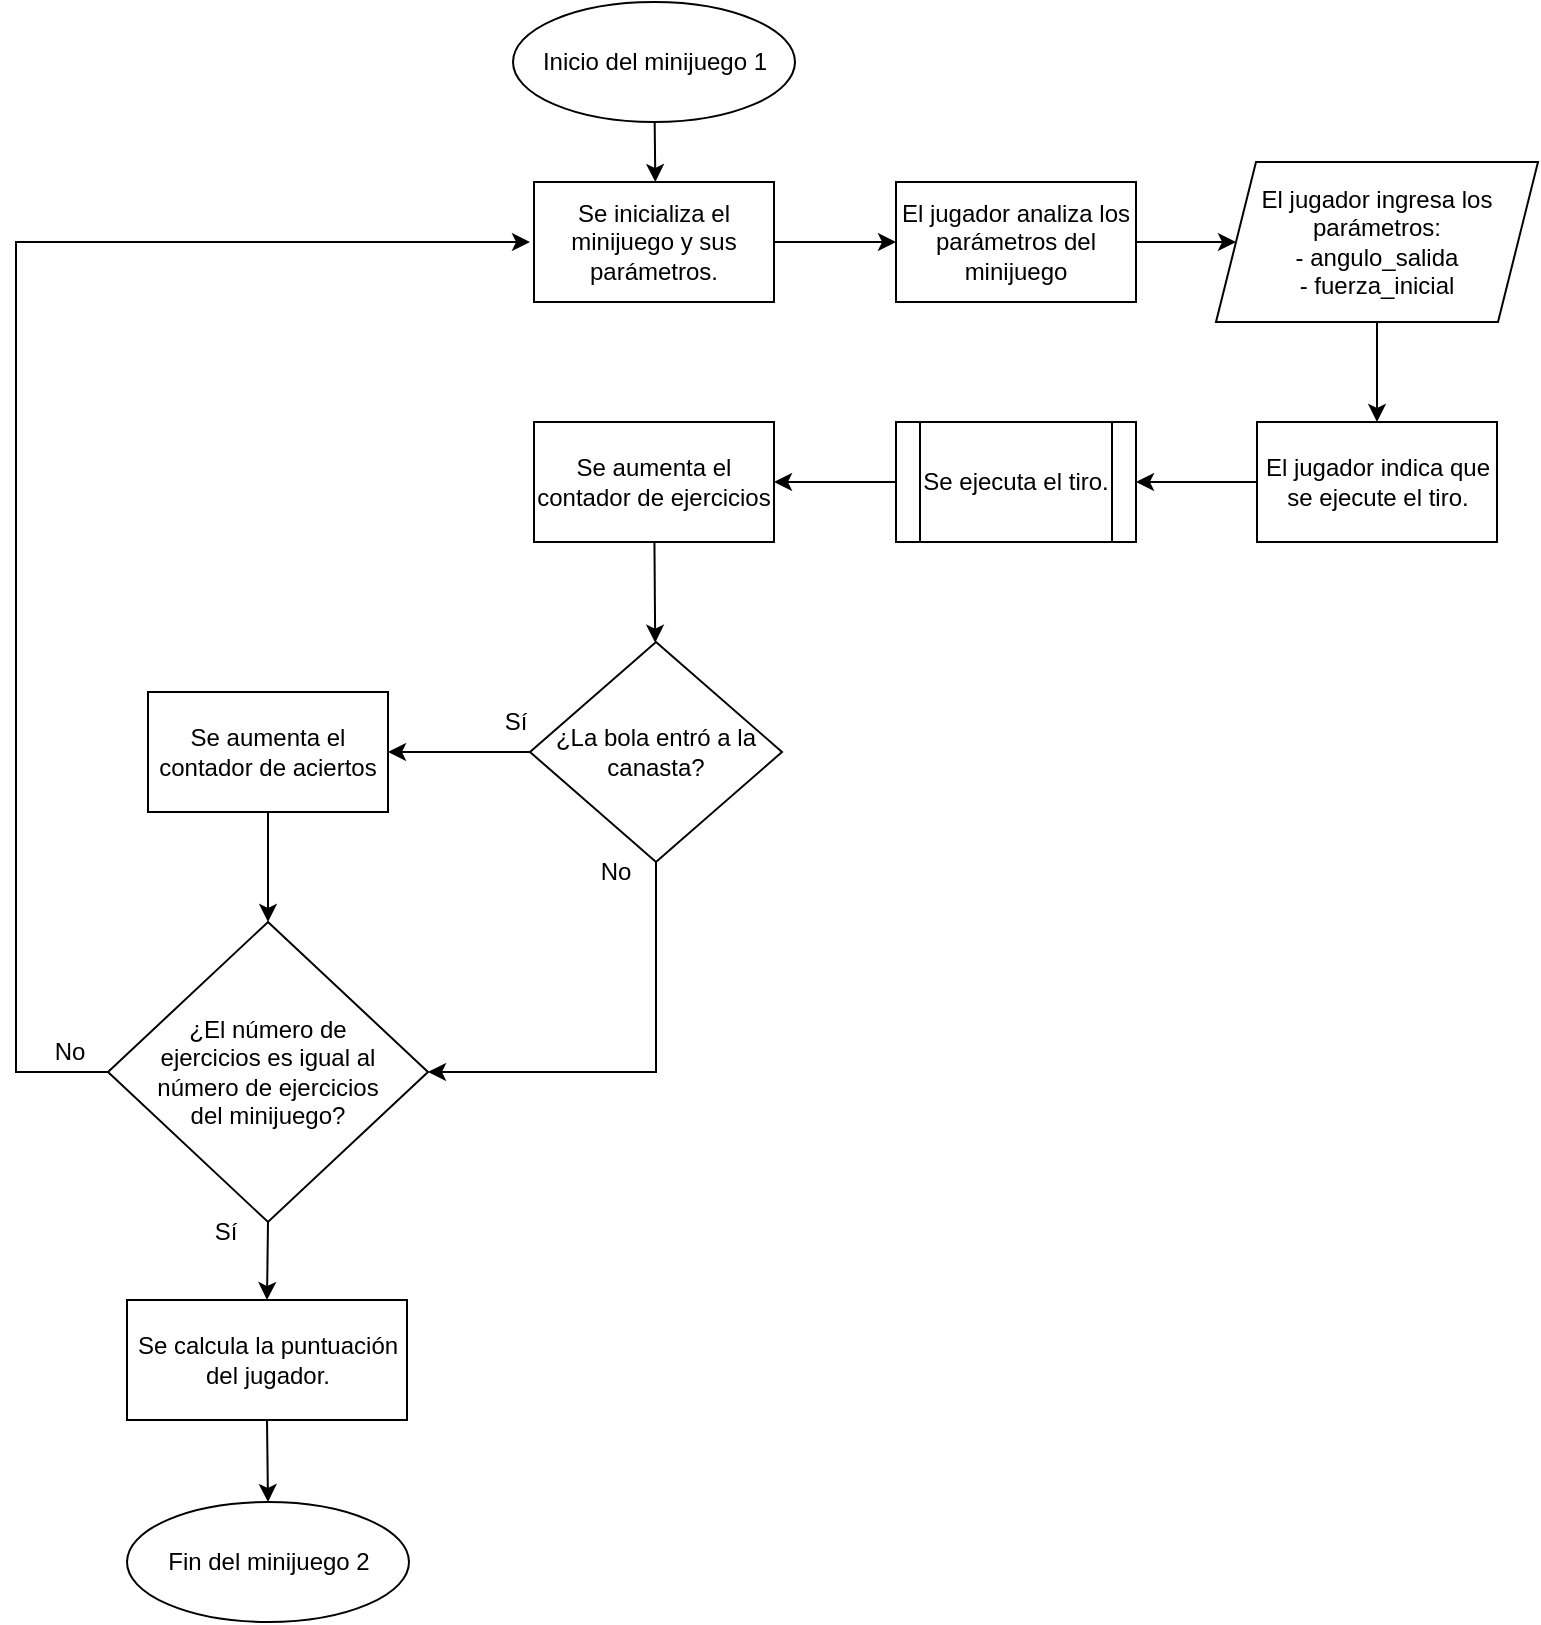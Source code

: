 <mxfile version="17.4.2" type="device"><diagram id="wDWh451nAHPbkOXvfSXq" name="Page-1"><mxGraphModel dx="1533" dy="860" grid="1" gridSize="10" guides="1" tooltips="1" connect="1" arrows="1" fold="1" page="1" pageScale="1" pageWidth="827" pageHeight="1169" math="0" shadow="0"><root><mxCell id="0"/><mxCell id="1" parent="0"/><mxCell id="sr5TumOFuUERuaSsfE8S-10" value="" style="endArrow=classic;html=1;rounded=0;" parent="1" edge="1"><mxGeometry width="50" height="50" relative="1" as="geometry"><mxPoint x="359.333" y="240" as="sourcePoint"/><mxPoint x="359.667" y="270" as="targetPoint"/></mxGeometry></mxCell><mxCell id="sr5TumOFuUERuaSsfE8S-11" value="" style="endArrow=classic;html=1;rounded=0;" parent="1" edge="1" target="9caAfZcPYWe00D-fJz5K-3" source="9caAfZcPYWe00D-fJz5K-4"><mxGeometry width="50" height="50" relative="1" as="geometry"><mxPoint x="360" y="330" as="sourcePoint"/><mxPoint x="360" y="360" as="targetPoint"/></mxGeometry></mxCell><mxCell id="sr5TumOFuUERuaSsfE8S-12" value="" style="endArrow=classic;html=1;rounded=0;" parent="1" edge="1" target="9caAfZcPYWe00D-fJz5K-7" source="0uNB7nGj2uMzibosxV51-1"><mxGeometry width="50" height="50" relative="1" as="geometry"><mxPoint x="362.76" y="800.0" as="sourcePoint"/><mxPoint x="362.44" y="840.0" as="targetPoint"/></mxGeometry></mxCell><mxCell id="sr5TumOFuUERuaSsfE8S-13" value="" style="endArrow=classic;html=1;rounded=0;" parent="1" source="9caAfZcPYWe00D-fJz5K-1" edge="1" target="9caAfZcPYWe00D-fJz5K-5"><mxGeometry width="50" height="50" relative="1" as="geometry"><mxPoint x="360" y="540" as="sourcePoint"/><mxPoint x="359.75" y="580.0" as="targetPoint"/></mxGeometry></mxCell><mxCell id="sr5TumOFuUERuaSsfE8S-14" value="" style="endArrow=classic;html=1;rounded=0;" parent="1" target="9caAfZcPYWe00D-fJz5K-1" edge="1" source="9caAfZcPYWe00D-fJz5K-3"><mxGeometry width="50" height="50" relative="1" as="geometry"><mxPoint x="359.727" y="420.0" as="sourcePoint"/><mxPoint x="360" y="460" as="targetPoint"/></mxGeometry></mxCell><mxCell id="sr5TumOFuUERuaSsfE8S-15" value="No" style="text;html=1;strokeColor=none;fillColor=none;align=center;verticalAlign=middle;whiteSpace=wrap;rounded=0;" parent="1" vertex="1"><mxGeometry x="37" y="690" width="60" height="30" as="geometry"/></mxCell><mxCell id="sr5TumOFuUERuaSsfE8S-17" value="Sí" style="text;html=1;strokeColor=none;fillColor=none;align=center;verticalAlign=middle;whiteSpace=wrap;rounded=0;" parent="1" vertex="1"><mxGeometry x="130" y="780" width="30" height="30" as="geometry"/></mxCell><mxCell id="sr5TumOFuUERuaSsfE8S-18" value="No" style="text;html=1;strokeColor=none;fillColor=none;align=center;verticalAlign=middle;whiteSpace=wrap;rounded=0;" parent="1" vertex="1"><mxGeometry x="310" y="600" width="60" height="30" as="geometry"/></mxCell><mxCell id="sr5TumOFuUERuaSsfE8S-19" value="" style="endArrow=classic;html=1;rounded=0;exitX=0;exitY=0.5;exitDx=0;exitDy=0;" parent="1" edge="1" source="9caAfZcPYWe00D-fJz5K-6"><mxGeometry width="50" height="50" relative="1" as="geometry"><mxPoint x="160.876" y="690.0" as="sourcePoint"/><mxPoint x="297" y="300" as="targetPoint"/><Array as="points"><mxPoint x="40" y="715"/><mxPoint x="40" y="300"/></Array></mxGeometry></mxCell><mxCell id="sr5TumOFuUERuaSsfE8S-21" value="" style="endArrow=classic;html=1;rounded=0;exitX=0.5;exitY=1;exitDx=0;exitDy=0;entryX=0.5;entryY=0;entryDx=0;entryDy=0;" parent="1" edge="1" target="9caAfZcPYWe00D-fJz5K-8" source="9caAfZcPYWe00D-fJz5K-6"><mxGeometry width="50" height="50" relative="1" as="geometry"><mxPoint x="167.815" y="770" as="sourcePoint"/><mxPoint x="168.556" y="820" as="targetPoint"/></mxGeometry></mxCell><mxCell id="sr5TumOFuUERuaSsfE8S-24" value="" style="endArrow=classic;html=1;rounded=0;exitX=0.5;exitY=1;exitDx=0;exitDy=0;entryX=0.5;entryY=0;entryDx=0;entryDy=0;" parent="1" edge="1" target="9caAfZcPYWe00D-fJz5K-12" source="9caAfZcPYWe00D-fJz5K-8"><mxGeometry width="50" height="50" relative="1" as="geometry"><mxPoint x="168.455" y="880" as="sourcePoint"/><mxPoint x="167.545" y="930" as="targetPoint"/></mxGeometry></mxCell><mxCell id="9caAfZcPYWe00D-fJz5K-1" value="&lt;span&gt;El jugador ingresa los parámetros:&lt;/span&gt;&lt;br&gt;&lt;span&gt;- angulo_salida&lt;/span&gt;&lt;br&gt;&lt;span&gt;- fuerza_inicial&lt;/span&gt;" style="shape=parallelogram;perimeter=parallelogramPerimeter;whiteSpace=wrap;html=1;fixedSize=1;" parent="1" vertex="1"><mxGeometry x="640" y="260" width="161" height="80" as="geometry"/></mxCell><mxCell id="9caAfZcPYWe00D-fJz5K-3" value="&lt;span&gt;El jugador analiza los parámetros del minijuego&lt;/span&gt;" style="rounded=0;whiteSpace=wrap;html=1;" parent="1" vertex="1"><mxGeometry x="480" y="270" width="120" height="60" as="geometry"/></mxCell><mxCell id="9caAfZcPYWe00D-fJz5K-4" value="&lt;span&gt;Se inicializa el minijuego y sus parámetros.&lt;/span&gt;" style="rounded=0;whiteSpace=wrap;html=1;" parent="1" vertex="1"><mxGeometry x="299" y="270" width="120" height="60" as="geometry"/></mxCell><mxCell id="9caAfZcPYWe00D-fJz5K-5" value="&lt;span&gt;El jugador indica que se ejecute el tiro.&lt;/span&gt;" style="rounded=0;whiteSpace=wrap;html=1;" parent="1" vertex="1"><mxGeometry x="660.5" y="390" width="120" height="60" as="geometry"/></mxCell><mxCell id="9caAfZcPYWe00D-fJz5K-6" value="&lt;span&gt;¿El número de ejercicios es igual al número de ejercicios del minijuego?&lt;/span&gt;" style="rhombus;whiteSpace=wrap;html=1;spacingLeft=20;spacingRight=20;" parent="1" vertex="1"><mxGeometry x="86" y="640" width="160" height="150" as="geometry"/></mxCell><mxCell id="9caAfZcPYWe00D-fJz5K-7" value="&lt;span&gt;¿La bola entró a la canasta?&lt;/span&gt;" style="rhombus;whiteSpace=wrap;html=1;" parent="1" vertex="1"><mxGeometry x="297" y="500" width="126" height="110" as="geometry"/></mxCell><mxCell id="9caAfZcPYWe00D-fJz5K-8" value="&lt;span&gt;Se calcula la puntuación del jugador.&lt;/span&gt;" style="rounded=0;whiteSpace=wrap;html=1;" parent="1" vertex="1"><mxGeometry x="95.5" y="829" width="140" height="60" as="geometry"/></mxCell><mxCell id="9caAfZcPYWe00D-fJz5K-9" value="Inicio del minijuego 1" style="ellipse;whiteSpace=wrap;html=1;" parent="1" vertex="1"><mxGeometry x="288.5" y="180" width="141" height="60" as="geometry"/></mxCell><mxCell id="9caAfZcPYWe00D-fJz5K-12" value="Fin del minijuego 2" style="ellipse;whiteSpace=wrap;html=1;" parent="1" vertex="1"><mxGeometry x="95.5" y="930" width="141" height="60" as="geometry"/></mxCell><mxCell id="0uNB7nGj2uMzibosxV51-1" value="&lt;span&gt;Se aumenta el contador de ejercicios&lt;/span&gt;" style="rounded=0;whiteSpace=wrap;html=1;" vertex="1" parent="1"><mxGeometry x="299" y="390" width="120" height="60" as="geometry"/></mxCell><mxCell id="0uNB7nGj2uMzibosxV51-4" value="" style="endArrow=classic;html=1;rounded=0;exitX=0;exitY=0.5;exitDx=0;exitDy=0;entryX=1;entryY=0.5;entryDx=0;entryDy=0;" edge="1" parent="1" source="9caAfZcPYWe00D-fJz5K-7" target="0uNB7nGj2uMzibosxV51-7"><mxGeometry width="50" height="50" relative="1" as="geometry"><mxPoint x="361.98" y="620" as="sourcePoint"/><mxPoint x="361.66" y="660" as="targetPoint"/></mxGeometry></mxCell><mxCell id="0uNB7nGj2uMzibosxV51-7" value="&lt;span&gt;Se aumenta el contador de aciertos&lt;/span&gt;" style="rounded=0;whiteSpace=wrap;html=1;" vertex="1" parent="1"><mxGeometry x="106" y="525" width="120" height="60" as="geometry"/></mxCell><mxCell id="0uNB7nGj2uMzibosxV51-8" value="" style="endArrow=classic;html=1;rounded=0;entryX=0.5;entryY=0;entryDx=0;entryDy=0;exitX=0.5;exitY=1;exitDx=0;exitDy=0;" edge="1" parent="1" source="0uNB7nGj2uMzibosxV51-7" target="9caAfZcPYWe00D-fJz5K-6"><mxGeometry width="50" height="50" relative="1" as="geometry"><mxPoint x="307" y="565" as="sourcePoint"/><mxPoint x="200" y="620" as="targetPoint"/></mxGeometry></mxCell><mxCell id="0uNB7nGj2uMzibosxV51-10" value="" style="endArrow=classic;html=1;rounded=0;exitX=0.5;exitY=1;exitDx=0;exitDy=0;entryX=1;entryY=0.5;entryDx=0;entryDy=0;" edge="1" parent="1" source="9caAfZcPYWe00D-fJz5K-7" target="9caAfZcPYWe00D-fJz5K-6"><mxGeometry width="50" height="50" relative="1" as="geometry"><mxPoint x="307" y="565" as="sourcePoint"/><mxPoint x="236.0" y="565" as="targetPoint"/><Array as="points"><mxPoint x="360" y="715"/></Array></mxGeometry></mxCell><mxCell id="0uNB7nGj2uMzibosxV51-11" value="Sí" style="text;html=1;strokeColor=none;fillColor=none;align=center;verticalAlign=middle;whiteSpace=wrap;rounded=0;" vertex="1" parent="1"><mxGeometry x="260" y="525" width="60" height="30" as="geometry"/></mxCell><mxCell id="0uNB7nGj2uMzibosxV51-13" value="&lt;span&gt;Se ejecuta el tiro.&lt;/span&gt;" style="shape=process;whiteSpace=wrap;html=1;backgroundOutline=1;" vertex="1" parent="1"><mxGeometry x="480" y="390" width="120" height="60" as="geometry"/></mxCell><mxCell id="0uNB7nGj2uMzibosxV51-14" value="" style="endArrow=classic;html=1;rounded=0;" edge="1" parent="1" source="9caAfZcPYWe00D-fJz5K-5" target="0uNB7nGj2uMzibosxV51-13"><mxGeometry width="50" height="50" relative="1" as="geometry"><mxPoint x="369.571" y="540" as="sourcePoint"/><mxPoint x="370" y="570" as="targetPoint"/></mxGeometry></mxCell><mxCell id="0uNB7nGj2uMzibosxV51-15" value="" style="endArrow=classic;html=1;rounded=0;" edge="1" parent="1" source="0uNB7nGj2uMzibosxV51-13" target="0uNB7nGj2uMzibosxV51-1"><mxGeometry width="50" height="50" relative="1" as="geometry"><mxPoint x="370" y="640" as="sourcePoint"/><mxPoint x="370" y="670" as="targetPoint"/></mxGeometry></mxCell></root></mxGraphModel></diagram></mxfile>
